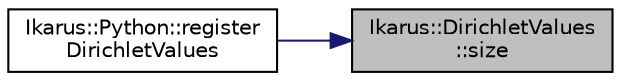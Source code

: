 digraph "Ikarus::DirichletValues::size"
{
 // LATEX_PDF_SIZE
  edge [fontname="Helvetica",fontsize="10",labelfontname="Helvetica",labelfontsize="10"];
  node [fontname="Helvetica",fontsize="10",shape=record];
  rankdir="RL";
  Node1 [label="Ikarus::DirichletValues\l::size",height=0.2,width=0.4,color="black", fillcolor="grey75", style="filled", fontcolor="black",tooltip=" "];
  Node1 -> Node2 [dir="back",color="midnightblue",fontsize="10",style="solid",fontname="Helvetica"];
  Node2 [label="Ikarus::Python::register\lDirichletValues",height=0.2,width=0.4,color="black", fillcolor="white", style="filled",URL="$a00352.html#ga39b6df6adfe4858b13ac71f5830f29f6",tooltip="Register Python bindings for a DirichletValues class."];
}

